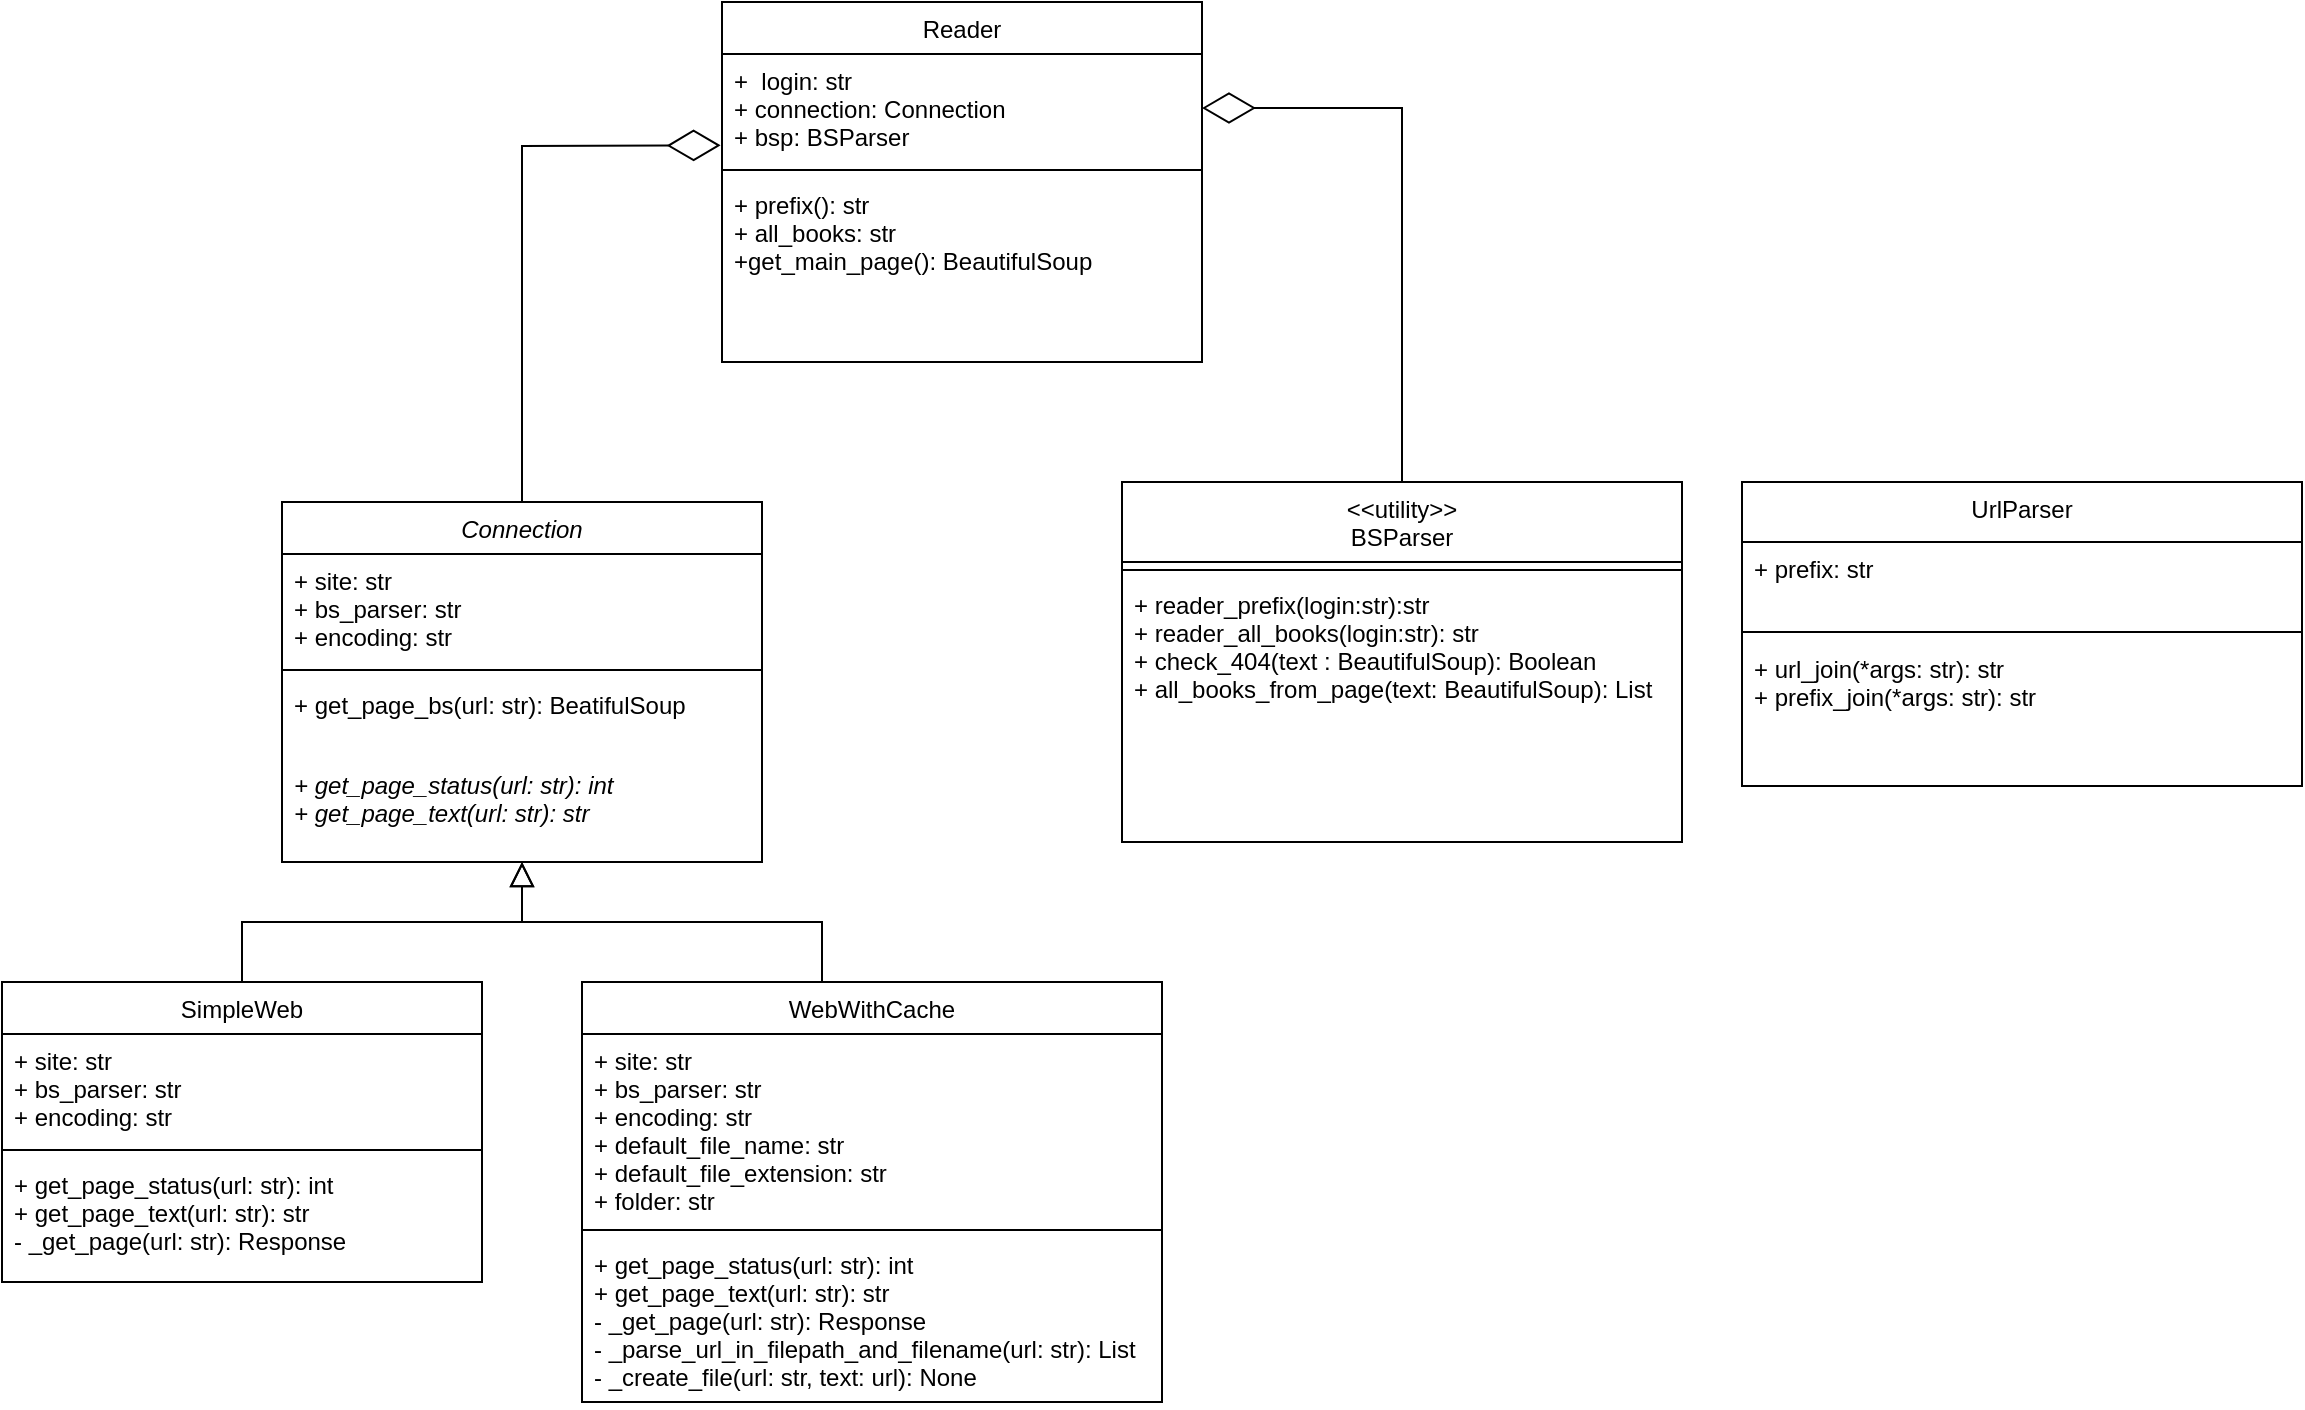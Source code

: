 <mxfile version="21.1.2" type="device">
  <diagram id="C5RBs43oDa-KdzZeNtuy" name="Page-1">
    <mxGraphModel dx="1100" dy="1986" grid="1" gridSize="10" guides="1" tooltips="1" connect="1" arrows="1" fold="1" page="1" pageScale="1" pageWidth="827" pageHeight="1169" math="0" shadow="0">
      <root>
        <mxCell id="WIyWlLk6GJQsqaUBKTNV-0" />
        <mxCell id="WIyWlLk6GJQsqaUBKTNV-1" parent="WIyWlLk6GJQsqaUBKTNV-0" />
        <mxCell id="zkfFHV4jXpPFQw0GAbJ--0" value="Connection" style="swimlane;fontStyle=2;align=center;verticalAlign=top;childLayout=stackLayout;horizontal=1;startSize=26;horizontalStack=0;resizeParent=1;resizeLast=0;collapsible=1;marginBottom=0;rounded=0;shadow=0;strokeWidth=1;" parent="WIyWlLk6GJQsqaUBKTNV-1" vertex="1">
          <mxGeometry x="220" y="120" width="240" height="180" as="geometry">
            <mxRectangle x="230" y="140" width="160" height="26" as="alternateBounds" />
          </mxGeometry>
        </mxCell>
        <mxCell id="zkfFHV4jXpPFQw0GAbJ--1" value="+ site: str&#xa;+ bs_parser: str&#xa;+ encoding: str" style="text;align=left;verticalAlign=top;spacingLeft=4;spacingRight=4;overflow=hidden;rotatable=0;points=[[0,0.5],[1,0.5]];portConstraint=eastwest;fontStyle=0" parent="zkfFHV4jXpPFQw0GAbJ--0" vertex="1">
          <mxGeometry y="26" width="240" height="54" as="geometry" />
        </mxCell>
        <mxCell id="zkfFHV4jXpPFQw0GAbJ--4" value="" style="line;html=1;strokeWidth=1;align=left;verticalAlign=middle;spacingTop=-1;spacingLeft=3;spacingRight=3;rotatable=0;labelPosition=right;points=[];portConstraint=eastwest;" parent="zkfFHV4jXpPFQw0GAbJ--0" vertex="1">
          <mxGeometry y="80" width="240" height="8" as="geometry" />
        </mxCell>
        <mxCell id="mIpQJgT3JSUR18SO07oH-0" value="+ get_page_bs(url: str): BeatifulSoup" style="text;align=left;verticalAlign=top;spacingLeft=4;spacingRight=4;overflow=hidden;rotatable=0;points=[[0,0.5],[1,0.5]];portConstraint=eastwest;fontStyle=0" vertex="1" parent="zkfFHV4jXpPFQw0GAbJ--0">
          <mxGeometry y="88" width="240" height="40" as="geometry" />
        </mxCell>
        <mxCell id="zkfFHV4jXpPFQw0GAbJ--5" value="+ get_page_status(url: str): int&#xa;+ get_page_text(url: str): str" style="text;align=left;verticalAlign=top;spacingLeft=4;spacingRight=4;overflow=hidden;rotatable=0;points=[[0,0.5],[1,0.5]];portConstraint=eastwest;fontStyle=2" parent="zkfFHV4jXpPFQw0GAbJ--0" vertex="1">
          <mxGeometry y="128" width="240" height="52" as="geometry" />
        </mxCell>
        <mxCell id="zkfFHV4jXpPFQw0GAbJ--12" value="" style="endArrow=block;endSize=10;endFill=0;shadow=0;strokeWidth=1;rounded=0;edgeStyle=elbowEdgeStyle;elbow=vertical;" parent="WIyWlLk6GJQsqaUBKTNV-1" target="zkfFHV4jXpPFQw0GAbJ--0" edge="1">
          <mxGeometry width="160" relative="1" as="geometry">
            <mxPoint x="200" y="360" as="sourcePoint" />
            <mxPoint x="200" y="203" as="targetPoint" />
          </mxGeometry>
        </mxCell>
        <mxCell id="zkfFHV4jXpPFQw0GAbJ--16" value="" style="endArrow=block;endSize=10;endFill=0;shadow=0;strokeWidth=1;rounded=0;edgeStyle=elbowEdgeStyle;elbow=vertical;" parent="WIyWlLk6GJQsqaUBKTNV-1" target="zkfFHV4jXpPFQw0GAbJ--0" edge="1">
          <mxGeometry width="160" relative="1" as="geometry">
            <mxPoint x="490" y="360" as="sourcePoint" />
            <mxPoint x="310" y="271" as="targetPoint" />
          </mxGeometry>
        </mxCell>
        <mxCell id="mIpQJgT3JSUR18SO07oH-1" value="SimpleWeb" style="swimlane;fontStyle=0;align=center;verticalAlign=top;childLayout=stackLayout;horizontal=1;startSize=26;horizontalStack=0;resizeParent=1;resizeLast=0;collapsible=1;marginBottom=0;rounded=0;shadow=0;strokeWidth=1;" vertex="1" parent="WIyWlLk6GJQsqaUBKTNV-1">
          <mxGeometry x="80" y="360" width="240" height="150" as="geometry">
            <mxRectangle x="230" y="140" width="160" height="26" as="alternateBounds" />
          </mxGeometry>
        </mxCell>
        <mxCell id="mIpQJgT3JSUR18SO07oH-2" value="+ site: str&#xa;+ bs_parser: str&#xa;+ encoding: str" style="text;align=left;verticalAlign=top;spacingLeft=4;spacingRight=4;overflow=hidden;rotatable=0;points=[[0,0.5],[1,0.5]];portConstraint=eastwest;" vertex="1" parent="mIpQJgT3JSUR18SO07oH-1">
          <mxGeometry y="26" width="240" height="54" as="geometry" />
        </mxCell>
        <mxCell id="mIpQJgT3JSUR18SO07oH-3" value="" style="line;html=1;strokeWidth=1;align=left;verticalAlign=middle;spacingTop=-1;spacingLeft=3;spacingRight=3;rotatable=0;labelPosition=right;points=[];portConstraint=eastwest;" vertex="1" parent="mIpQJgT3JSUR18SO07oH-1">
          <mxGeometry y="80" width="240" height="8" as="geometry" />
        </mxCell>
        <mxCell id="mIpQJgT3JSUR18SO07oH-4" value="+ get_page_status(url: str): int&#xa;+ get_page_text(url: str): str&#xa;- _get_page(url: str): Response&#xa;&#xa;" style="text;align=left;verticalAlign=top;spacingLeft=4;spacingRight=4;overflow=hidden;rotatable=0;points=[[0,0.5],[1,0.5]];portConstraint=eastwest;fontStyle=0" vertex="1" parent="mIpQJgT3JSUR18SO07oH-1">
          <mxGeometry y="88" width="240" height="52" as="geometry" />
        </mxCell>
        <mxCell id="mIpQJgT3JSUR18SO07oH-6" value="WebWithCache" style="swimlane;fontStyle=0;align=center;verticalAlign=top;childLayout=stackLayout;horizontal=1;startSize=26;horizontalStack=0;resizeParent=1;resizeLast=0;collapsible=1;marginBottom=0;rounded=0;shadow=0;strokeWidth=1;" vertex="1" parent="WIyWlLk6GJQsqaUBKTNV-1">
          <mxGeometry x="370" y="360" width="290" height="210" as="geometry">
            <mxRectangle x="230" y="140" width="160" height="26" as="alternateBounds" />
          </mxGeometry>
        </mxCell>
        <mxCell id="mIpQJgT3JSUR18SO07oH-7" value="+ site: str&#xa;+ bs_parser: str&#xa;+ encoding: str&#xa;+ default_file_name: str&#xa;+ default_file_extension: str&#xa;+ folder: str" style="text;align=left;verticalAlign=top;spacingLeft=4;spacingRight=4;overflow=hidden;rotatable=0;points=[[0,0.5],[1,0.5]];portConstraint=eastwest;" vertex="1" parent="mIpQJgT3JSUR18SO07oH-6">
          <mxGeometry y="26" width="290" height="94" as="geometry" />
        </mxCell>
        <mxCell id="mIpQJgT3JSUR18SO07oH-8" value="" style="line;html=1;strokeWidth=1;align=left;verticalAlign=middle;spacingTop=-1;spacingLeft=3;spacingRight=3;rotatable=0;labelPosition=right;points=[];portConstraint=eastwest;" vertex="1" parent="mIpQJgT3JSUR18SO07oH-6">
          <mxGeometry y="120" width="290" height="8" as="geometry" />
        </mxCell>
        <mxCell id="mIpQJgT3JSUR18SO07oH-9" value="+ get_page_status(url: str): int&#xa;+ get_page_text(url: str): str&#xa;- _get_page(url: str): Response&#xa;- _parse_url_in_filepath_and_filename(url: str): List&#xa;- _create_file(url: str, text: url): None &#xa;" style="text;align=left;verticalAlign=top;spacingLeft=4;spacingRight=4;overflow=hidden;rotatable=0;points=[[0,0.5],[1,0.5]];portConstraint=eastwest;fontStyle=0" vertex="1" parent="mIpQJgT3JSUR18SO07oH-6">
          <mxGeometry y="128" width="290" height="82" as="geometry" />
        </mxCell>
        <mxCell id="mIpQJgT3JSUR18SO07oH-10" value="&lt;&lt;utility&gt;&gt;&#xa;BSParser" style="swimlane;fontStyle=0;align=center;verticalAlign=top;childLayout=stackLayout;horizontal=1;startSize=40;horizontalStack=0;resizeParent=1;resizeLast=0;collapsible=1;marginBottom=0;rounded=0;shadow=0;strokeWidth=1;" vertex="1" parent="WIyWlLk6GJQsqaUBKTNV-1">
          <mxGeometry x="640" y="110" width="280" height="180" as="geometry">
            <mxRectangle x="230" y="140" width="160" height="26" as="alternateBounds" />
          </mxGeometry>
        </mxCell>
        <mxCell id="mIpQJgT3JSUR18SO07oH-12" value="" style="line;html=1;strokeWidth=1;align=left;verticalAlign=middle;spacingTop=-1;spacingLeft=3;spacingRight=3;rotatable=0;labelPosition=right;points=[];portConstraint=eastwest;" vertex="1" parent="mIpQJgT3JSUR18SO07oH-10">
          <mxGeometry y="40" width="280" height="8" as="geometry" />
        </mxCell>
        <mxCell id="mIpQJgT3JSUR18SO07oH-13" value="+ reader_prefix(login:str):str&#xa;+ reader_all_books(login:str): str&#xa;+ check_404(text : BeautifulSoup): Boolean&#xa;+ all_books_from_page(text: BeautifulSoup): List" style="text;align=left;verticalAlign=top;spacingLeft=4;spacingRight=4;overflow=hidden;rotatable=0;points=[[0,0.5],[1,0.5]];portConstraint=eastwest;fontStyle=0" vertex="1" parent="mIpQJgT3JSUR18SO07oH-10">
          <mxGeometry y="48" width="280" height="72" as="geometry" />
        </mxCell>
        <mxCell id="mIpQJgT3JSUR18SO07oH-15" value="UrlParser" style="swimlane;fontStyle=0;align=center;verticalAlign=top;childLayout=stackLayout;horizontal=1;startSize=30;horizontalStack=0;resizeParent=1;resizeLast=0;collapsible=1;marginBottom=0;rounded=0;shadow=0;strokeWidth=1;" vertex="1" parent="WIyWlLk6GJQsqaUBKTNV-1">
          <mxGeometry x="950" y="110" width="280" height="152" as="geometry">
            <mxRectangle x="230" y="140" width="160" height="26" as="alternateBounds" />
          </mxGeometry>
        </mxCell>
        <mxCell id="mIpQJgT3JSUR18SO07oH-18" value="+ prefix: str" style="text;align=left;verticalAlign=top;spacingLeft=4;spacingRight=4;overflow=hidden;rotatable=0;points=[[0,0.5],[1,0.5]];portConstraint=eastwest;fontStyle=0" vertex="1" parent="mIpQJgT3JSUR18SO07oH-15">
          <mxGeometry y="30" width="280" height="40" as="geometry" />
        </mxCell>
        <mxCell id="mIpQJgT3JSUR18SO07oH-16" value="" style="line;html=1;strokeWidth=1;align=left;verticalAlign=middle;spacingTop=-1;spacingLeft=3;spacingRight=3;rotatable=0;labelPosition=right;points=[];portConstraint=eastwest;" vertex="1" parent="mIpQJgT3JSUR18SO07oH-15">
          <mxGeometry y="70" width="280" height="10" as="geometry" />
        </mxCell>
        <mxCell id="mIpQJgT3JSUR18SO07oH-17" value="+ url_join(*args: str): str&#xa;+ prefix_join(*args: str): str" style="text;align=left;verticalAlign=top;spacingLeft=4;spacingRight=4;overflow=hidden;rotatable=0;points=[[0,0.5],[1,0.5]];portConstraint=eastwest;fontStyle=0" vertex="1" parent="mIpQJgT3JSUR18SO07oH-15">
          <mxGeometry y="80" width="280" height="72" as="geometry" />
        </mxCell>
        <mxCell id="mIpQJgT3JSUR18SO07oH-19" value="Reader" style="swimlane;fontStyle=0;align=center;verticalAlign=top;childLayout=stackLayout;horizontal=1;startSize=26;horizontalStack=0;resizeParent=1;resizeLast=0;collapsible=1;marginBottom=0;rounded=0;shadow=0;strokeWidth=1;" vertex="1" parent="WIyWlLk6GJQsqaUBKTNV-1">
          <mxGeometry x="440" y="-130" width="240" height="180" as="geometry">
            <mxRectangle x="230" y="140" width="160" height="26" as="alternateBounds" />
          </mxGeometry>
        </mxCell>
        <mxCell id="mIpQJgT3JSUR18SO07oH-20" value="+  login: str&#xa;+ connection: Connection&#xa;+ bsp: BSParser" style="text;align=left;verticalAlign=top;spacingLeft=4;spacingRight=4;overflow=hidden;rotatable=0;points=[[0,0.5],[1,0.5]];portConstraint=eastwest;fontStyle=0" vertex="1" parent="mIpQJgT3JSUR18SO07oH-19">
          <mxGeometry y="26" width="240" height="54" as="geometry" />
        </mxCell>
        <mxCell id="mIpQJgT3JSUR18SO07oH-21" value="" style="line;html=1;strokeWidth=1;align=left;verticalAlign=middle;spacingTop=-1;spacingLeft=3;spacingRight=3;rotatable=0;labelPosition=right;points=[];portConstraint=eastwest;" vertex="1" parent="mIpQJgT3JSUR18SO07oH-19">
          <mxGeometry y="80" width="240" height="8" as="geometry" />
        </mxCell>
        <mxCell id="mIpQJgT3JSUR18SO07oH-22" value="+ prefix(): str&#xa;+ all_books: str&#xa;+get_main_page(): BeautifulSoup" style="text;align=left;verticalAlign=top;spacingLeft=4;spacingRight=4;overflow=hidden;rotatable=0;points=[[0,0.5],[1,0.5]];portConstraint=eastwest;fontStyle=0" vertex="1" parent="mIpQJgT3JSUR18SO07oH-19">
          <mxGeometry y="88" width="240" height="92" as="geometry" />
        </mxCell>
        <mxCell id="mIpQJgT3JSUR18SO07oH-25" value="" style="endArrow=diamondThin;endFill=0;endSize=24;html=1;rounded=0;entryX=-0.003;entryY=0.846;entryDx=0;entryDy=0;entryPerimeter=0;exitX=0.5;exitY=0;exitDx=0;exitDy=0;" edge="1" parent="WIyWlLk6GJQsqaUBKTNV-1" source="zkfFHV4jXpPFQw0GAbJ--0" target="mIpQJgT3JSUR18SO07oH-20">
          <mxGeometry width="160" relative="1" as="geometry">
            <mxPoint x="240" y="-60" as="sourcePoint" />
            <mxPoint x="400" y="-60" as="targetPoint" />
            <Array as="points">
              <mxPoint x="340" y="-58" />
            </Array>
          </mxGeometry>
        </mxCell>
        <mxCell id="mIpQJgT3JSUR18SO07oH-26" value="" style="endArrow=diamondThin;endFill=0;endSize=24;html=1;rounded=0;entryX=1;entryY=0.5;entryDx=0;entryDy=0;exitX=0.5;exitY=0;exitDx=0;exitDy=0;" edge="1" parent="WIyWlLk6GJQsqaUBKTNV-1" source="mIpQJgT3JSUR18SO07oH-10" target="mIpQJgT3JSUR18SO07oH-20">
          <mxGeometry width="160" relative="1" as="geometry">
            <mxPoint x="780" y="-30" as="sourcePoint" />
            <mxPoint x="940" y="-30" as="targetPoint" />
            <Array as="points">
              <mxPoint x="780" y="-77" />
            </Array>
          </mxGeometry>
        </mxCell>
      </root>
    </mxGraphModel>
  </diagram>
</mxfile>
